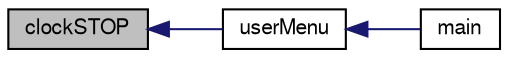 digraph G
{
  edge [fontname="FreeSans",fontsize="10",labelfontname="FreeSans",labelfontsize="10"];
  node [fontname="FreeSans",fontsize="10",shape=record];
  rankdir=LR;
  Node1 [label="clockSTOP",height=0.2,width=0.4,color="black", fillcolor="grey75", style="filled" fontcolor="black"];
  Node1 -> Node2 [dir=back,color="midnightblue",fontsize="10",style="solid"];
  Node2 [label="userMenu",height=0.2,width=0.4,color="black", fillcolor="white", style="filled",URL="$_delouth_mansfield-_assn4-_functions_8cpp.html#adcd155b8f245b1bf80a9863a6301f4ff"];
  Node2 -> Node3 [dir=back,color="midnightblue",fontsize="10",style="solid"];
  Node3 [label="main",height=0.2,width=0.4,color="black", fillcolor="white", style="filled",URL="$_delouth_mansfield-_assn4-_functions_8cpp.html#ae66f6b31b5ad750f1fe042a706a4e3d4"];
}
